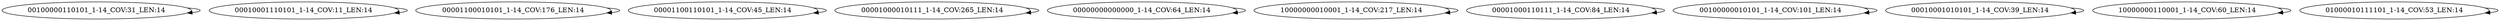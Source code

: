 digraph G {
    "00100000110101_1-14_COV:31_LEN:14" -> "00100000110101_1-14_COV:31_LEN:14";
    "00010001110101_1-14_COV:11_LEN:14" -> "00010001110101_1-14_COV:11_LEN:14";
    "00001100010101_1-14_COV:176_LEN:14" -> "00001100010101_1-14_COV:176_LEN:14";
    "00001100110101_1-14_COV:45_LEN:14" -> "00001100110101_1-14_COV:45_LEN:14";
    "00001000010111_1-14_COV:265_LEN:14" -> "00001000010111_1-14_COV:265_LEN:14";
    "00000000000000_1-14_COV:64_LEN:14" -> "00000000000000_1-14_COV:64_LEN:14";
    "10000000010001_1-14_COV:217_LEN:14" -> "10000000010001_1-14_COV:217_LEN:14";
    "00001000110111_1-14_COV:84_LEN:14" -> "00001000110111_1-14_COV:84_LEN:14";
    "00100000010101_1-14_COV:101_LEN:14" -> "00100000010101_1-14_COV:101_LEN:14";
    "00010001010101_1-14_COV:39_LEN:14" -> "00010001010101_1-14_COV:39_LEN:14";
    "10000000110001_1-14_COV:60_LEN:14" -> "10000000110001_1-14_COV:60_LEN:14";
    "01000010111101_1-14_COV:53_LEN:14" -> "01000010111101_1-14_COV:53_LEN:14";
}
